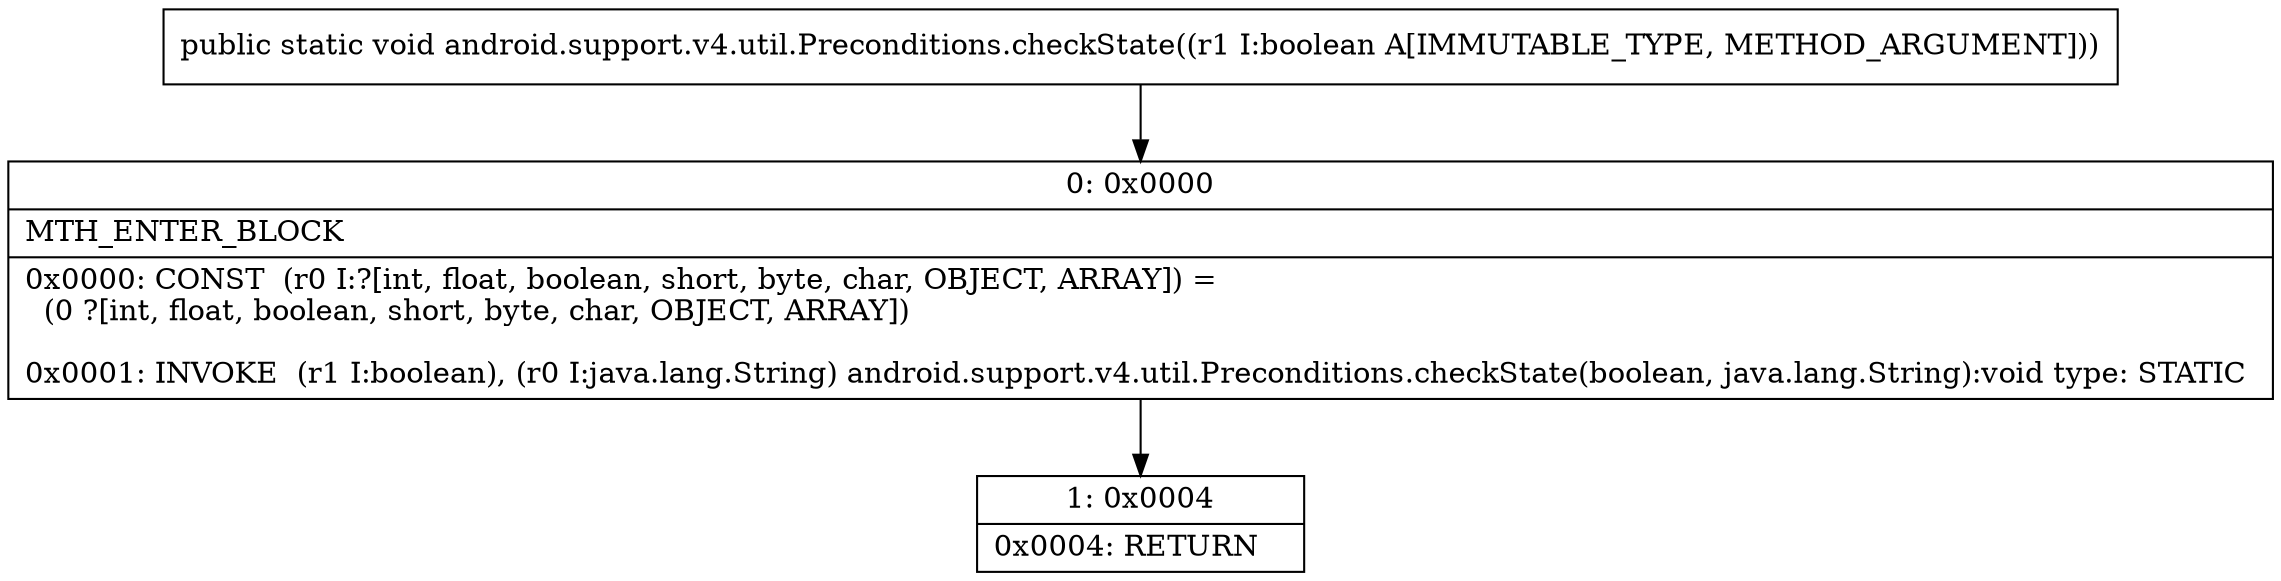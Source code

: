 digraph "CFG forandroid.support.v4.util.Preconditions.checkState(Z)V" {
Node_0 [shape=record,label="{0\:\ 0x0000|MTH_ENTER_BLOCK\l|0x0000: CONST  (r0 I:?[int, float, boolean, short, byte, char, OBJECT, ARRAY]) = \l  (0 ?[int, float, boolean, short, byte, char, OBJECT, ARRAY])\l \l0x0001: INVOKE  (r1 I:boolean), (r0 I:java.lang.String) android.support.v4.util.Preconditions.checkState(boolean, java.lang.String):void type: STATIC \l}"];
Node_1 [shape=record,label="{1\:\ 0x0004|0x0004: RETURN   \l}"];
MethodNode[shape=record,label="{public static void android.support.v4.util.Preconditions.checkState((r1 I:boolean A[IMMUTABLE_TYPE, METHOD_ARGUMENT])) }"];
MethodNode -> Node_0;
Node_0 -> Node_1;
}

